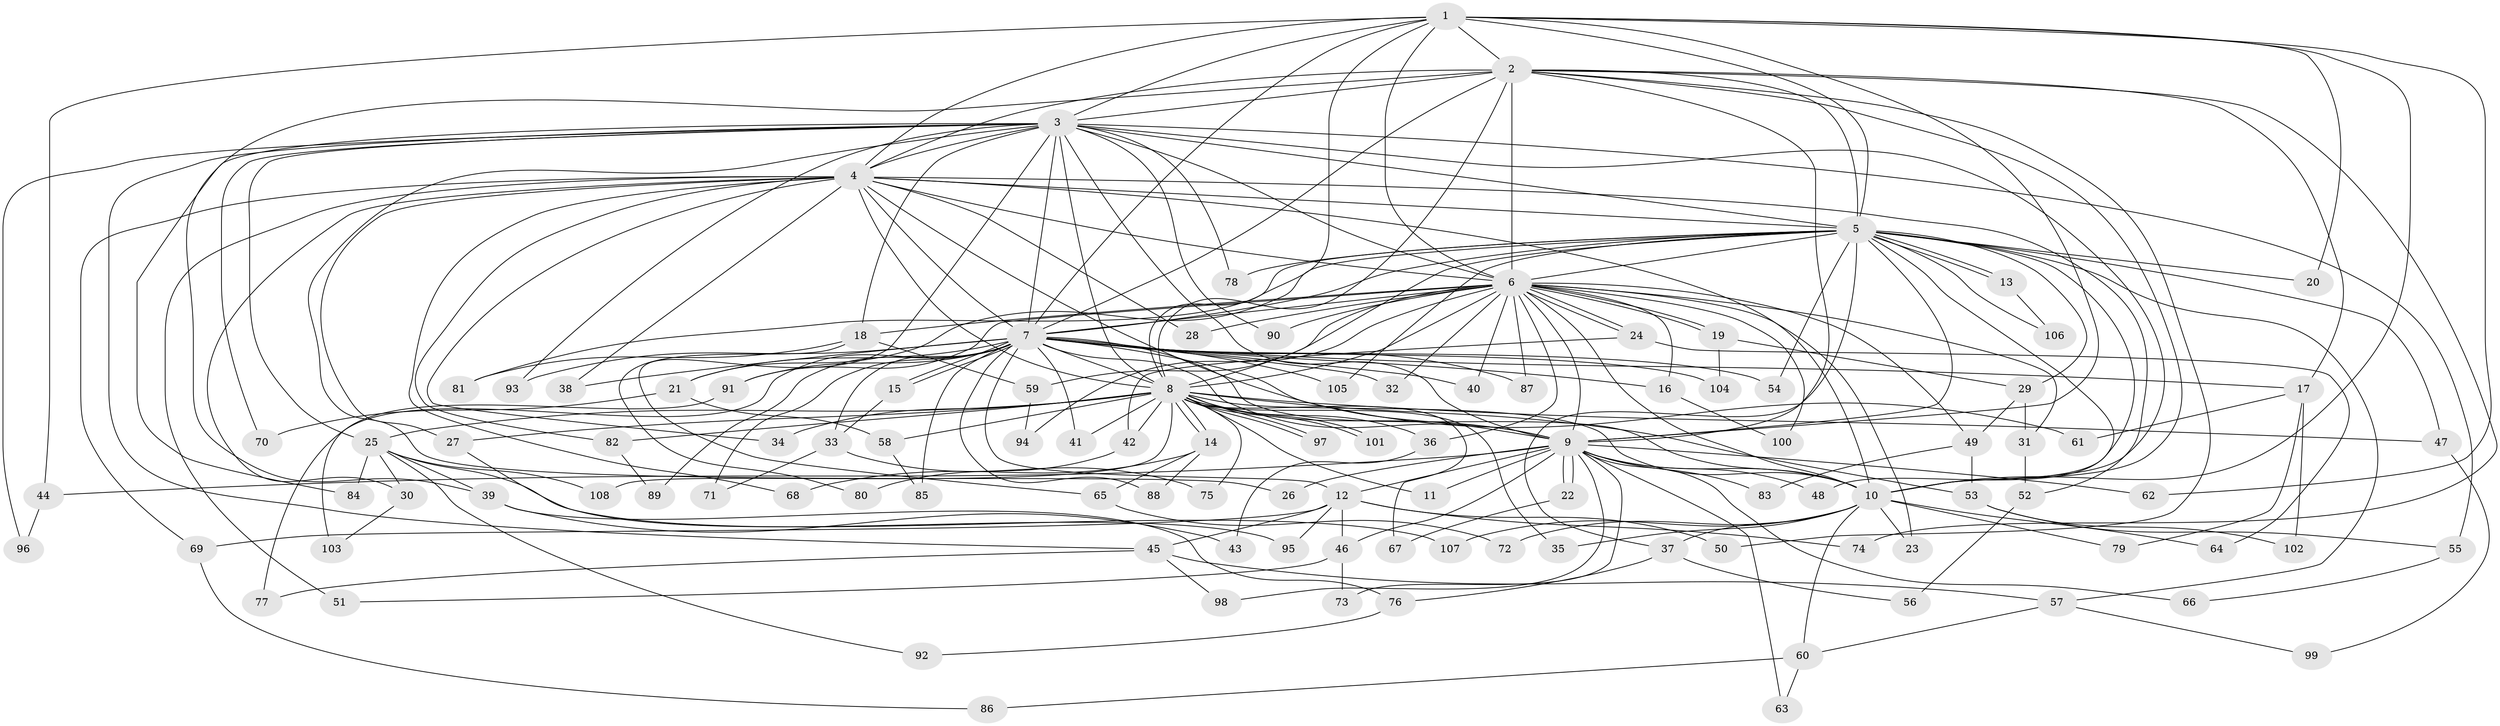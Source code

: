 // Generated by graph-tools (version 1.1) at 2025/01/03/09/25 03:01:23]
// undirected, 108 vertices, 241 edges
graph export_dot {
graph [start="1"]
  node [color=gray90,style=filled];
  1;
  2;
  3;
  4;
  5;
  6;
  7;
  8;
  9;
  10;
  11;
  12;
  13;
  14;
  15;
  16;
  17;
  18;
  19;
  20;
  21;
  22;
  23;
  24;
  25;
  26;
  27;
  28;
  29;
  30;
  31;
  32;
  33;
  34;
  35;
  36;
  37;
  38;
  39;
  40;
  41;
  42;
  43;
  44;
  45;
  46;
  47;
  48;
  49;
  50;
  51;
  52;
  53;
  54;
  55;
  56;
  57;
  58;
  59;
  60;
  61;
  62;
  63;
  64;
  65;
  66;
  67;
  68;
  69;
  70;
  71;
  72;
  73;
  74;
  75;
  76;
  77;
  78;
  79;
  80;
  81;
  82;
  83;
  84;
  85;
  86;
  87;
  88;
  89;
  90;
  91;
  92;
  93;
  94;
  95;
  96;
  97;
  98;
  99;
  100;
  101;
  102;
  103;
  104;
  105;
  106;
  107;
  108;
  1 -- 2;
  1 -- 3;
  1 -- 4;
  1 -- 5;
  1 -- 6;
  1 -- 7;
  1 -- 8;
  1 -- 9;
  1 -- 10;
  1 -- 20;
  1 -- 44;
  1 -- 62;
  2 -- 3;
  2 -- 4;
  2 -- 5;
  2 -- 6;
  2 -- 7;
  2 -- 8;
  2 -- 9;
  2 -- 10;
  2 -- 17;
  2 -- 39;
  2 -- 50;
  2 -- 74;
  3 -- 4;
  3 -- 5;
  3 -- 6;
  3 -- 7;
  3 -- 8;
  3 -- 9;
  3 -- 10;
  3 -- 18;
  3 -- 25;
  3 -- 26;
  3 -- 45;
  3 -- 55;
  3 -- 65;
  3 -- 70;
  3 -- 78;
  3 -- 84;
  3 -- 90;
  3 -- 93;
  3 -- 96;
  4 -- 5;
  4 -- 6;
  4 -- 7;
  4 -- 8;
  4 -- 9;
  4 -- 10;
  4 -- 27;
  4 -- 28;
  4 -- 30;
  4 -- 34;
  4 -- 38;
  4 -- 51;
  4 -- 52;
  4 -- 68;
  4 -- 69;
  4 -- 82;
  5 -- 6;
  5 -- 7;
  5 -- 8;
  5 -- 9;
  5 -- 10;
  5 -- 13;
  5 -- 13;
  5 -- 20;
  5 -- 21;
  5 -- 29;
  5 -- 37;
  5 -- 47;
  5 -- 48;
  5 -- 54;
  5 -- 57;
  5 -- 78;
  5 -- 81;
  5 -- 105;
  5 -- 106;
  6 -- 7;
  6 -- 8;
  6 -- 9;
  6 -- 10;
  6 -- 16;
  6 -- 18;
  6 -- 19;
  6 -- 19;
  6 -- 23;
  6 -- 24;
  6 -- 24;
  6 -- 28;
  6 -- 31;
  6 -- 32;
  6 -- 36;
  6 -- 40;
  6 -- 49;
  6 -- 59;
  6 -- 87;
  6 -- 90;
  6 -- 91;
  6 -- 94;
  6 -- 100;
  7 -- 8;
  7 -- 9;
  7 -- 10;
  7 -- 12;
  7 -- 15;
  7 -- 15;
  7 -- 16;
  7 -- 17;
  7 -- 21;
  7 -- 32;
  7 -- 33;
  7 -- 38;
  7 -- 40;
  7 -- 41;
  7 -- 54;
  7 -- 61;
  7 -- 71;
  7 -- 77;
  7 -- 85;
  7 -- 87;
  7 -- 88;
  7 -- 89;
  7 -- 91;
  7 -- 93;
  7 -- 104;
  7 -- 105;
  8 -- 9;
  8 -- 10;
  8 -- 11;
  8 -- 14;
  8 -- 14;
  8 -- 25;
  8 -- 27;
  8 -- 34;
  8 -- 35;
  8 -- 36;
  8 -- 41;
  8 -- 42;
  8 -- 47;
  8 -- 53;
  8 -- 58;
  8 -- 67;
  8 -- 75;
  8 -- 82;
  8 -- 97;
  8 -- 97;
  8 -- 101;
  8 -- 101;
  8 -- 108;
  9 -- 10;
  9 -- 11;
  9 -- 12;
  9 -- 22;
  9 -- 22;
  9 -- 26;
  9 -- 44;
  9 -- 46;
  9 -- 48;
  9 -- 62;
  9 -- 63;
  9 -- 66;
  9 -- 73;
  9 -- 83;
  9 -- 98;
  10 -- 23;
  10 -- 35;
  10 -- 37;
  10 -- 60;
  10 -- 64;
  10 -- 72;
  10 -- 79;
  10 -- 107;
  12 -- 45;
  12 -- 46;
  12 -- 50;
  12 -- 69;
  12 -- 74;
  12 -- 95;
  13 -- 106;
  14 -- 65;
  14 -- 68;
  14 -- 88;
  15 -- 33;
  16 -- 100;
  17 -- 61;
  17 -- 79;
  17 -- 102;
  18 -- 59;
  18 -- 80;
  18 -- 81;
  19 -- 29;
  19 -- 104;
  21 -- 58;
  21 -- 70;
  22 -- 67;
  24 -- 42;
  24 -- 64;
  25 -- 30;
  25 -- 39;
  25 -- 84;
  25 -- 92;
  25 -- 107;
  25 -- 108;
  27 -- 95;
  29 -- 31;
  29 -- 49;
  30 -- 103;
  31 -- 52;
  33 -- 71;
  33 -- 75;
  36 -- 43;
  37 -- 56;
  37 -- 76;
  39 -- 43;
  39 -- 76;
  42 -- 80;
  44 -- 96;
  45 -- 57;
  45 -- 77;
  45 -- 98;
  46 -- 51;
  46 -- 73;
  47 -- 99;
  49 -- 53;
  49 -- 83;
  52 -- 56;
  53 -- 55;
  53 -- 102;
  55 -- 66;
  57 -- 60;
  57 -- 99;
  58 -- 85;
  59 -- 94;
  60 -- 63;
  60 -- 86;
  65 -- 72;
  69 -- 86;
  76 -- 92;
  82 -- 89;
  91 -- 103;
}
